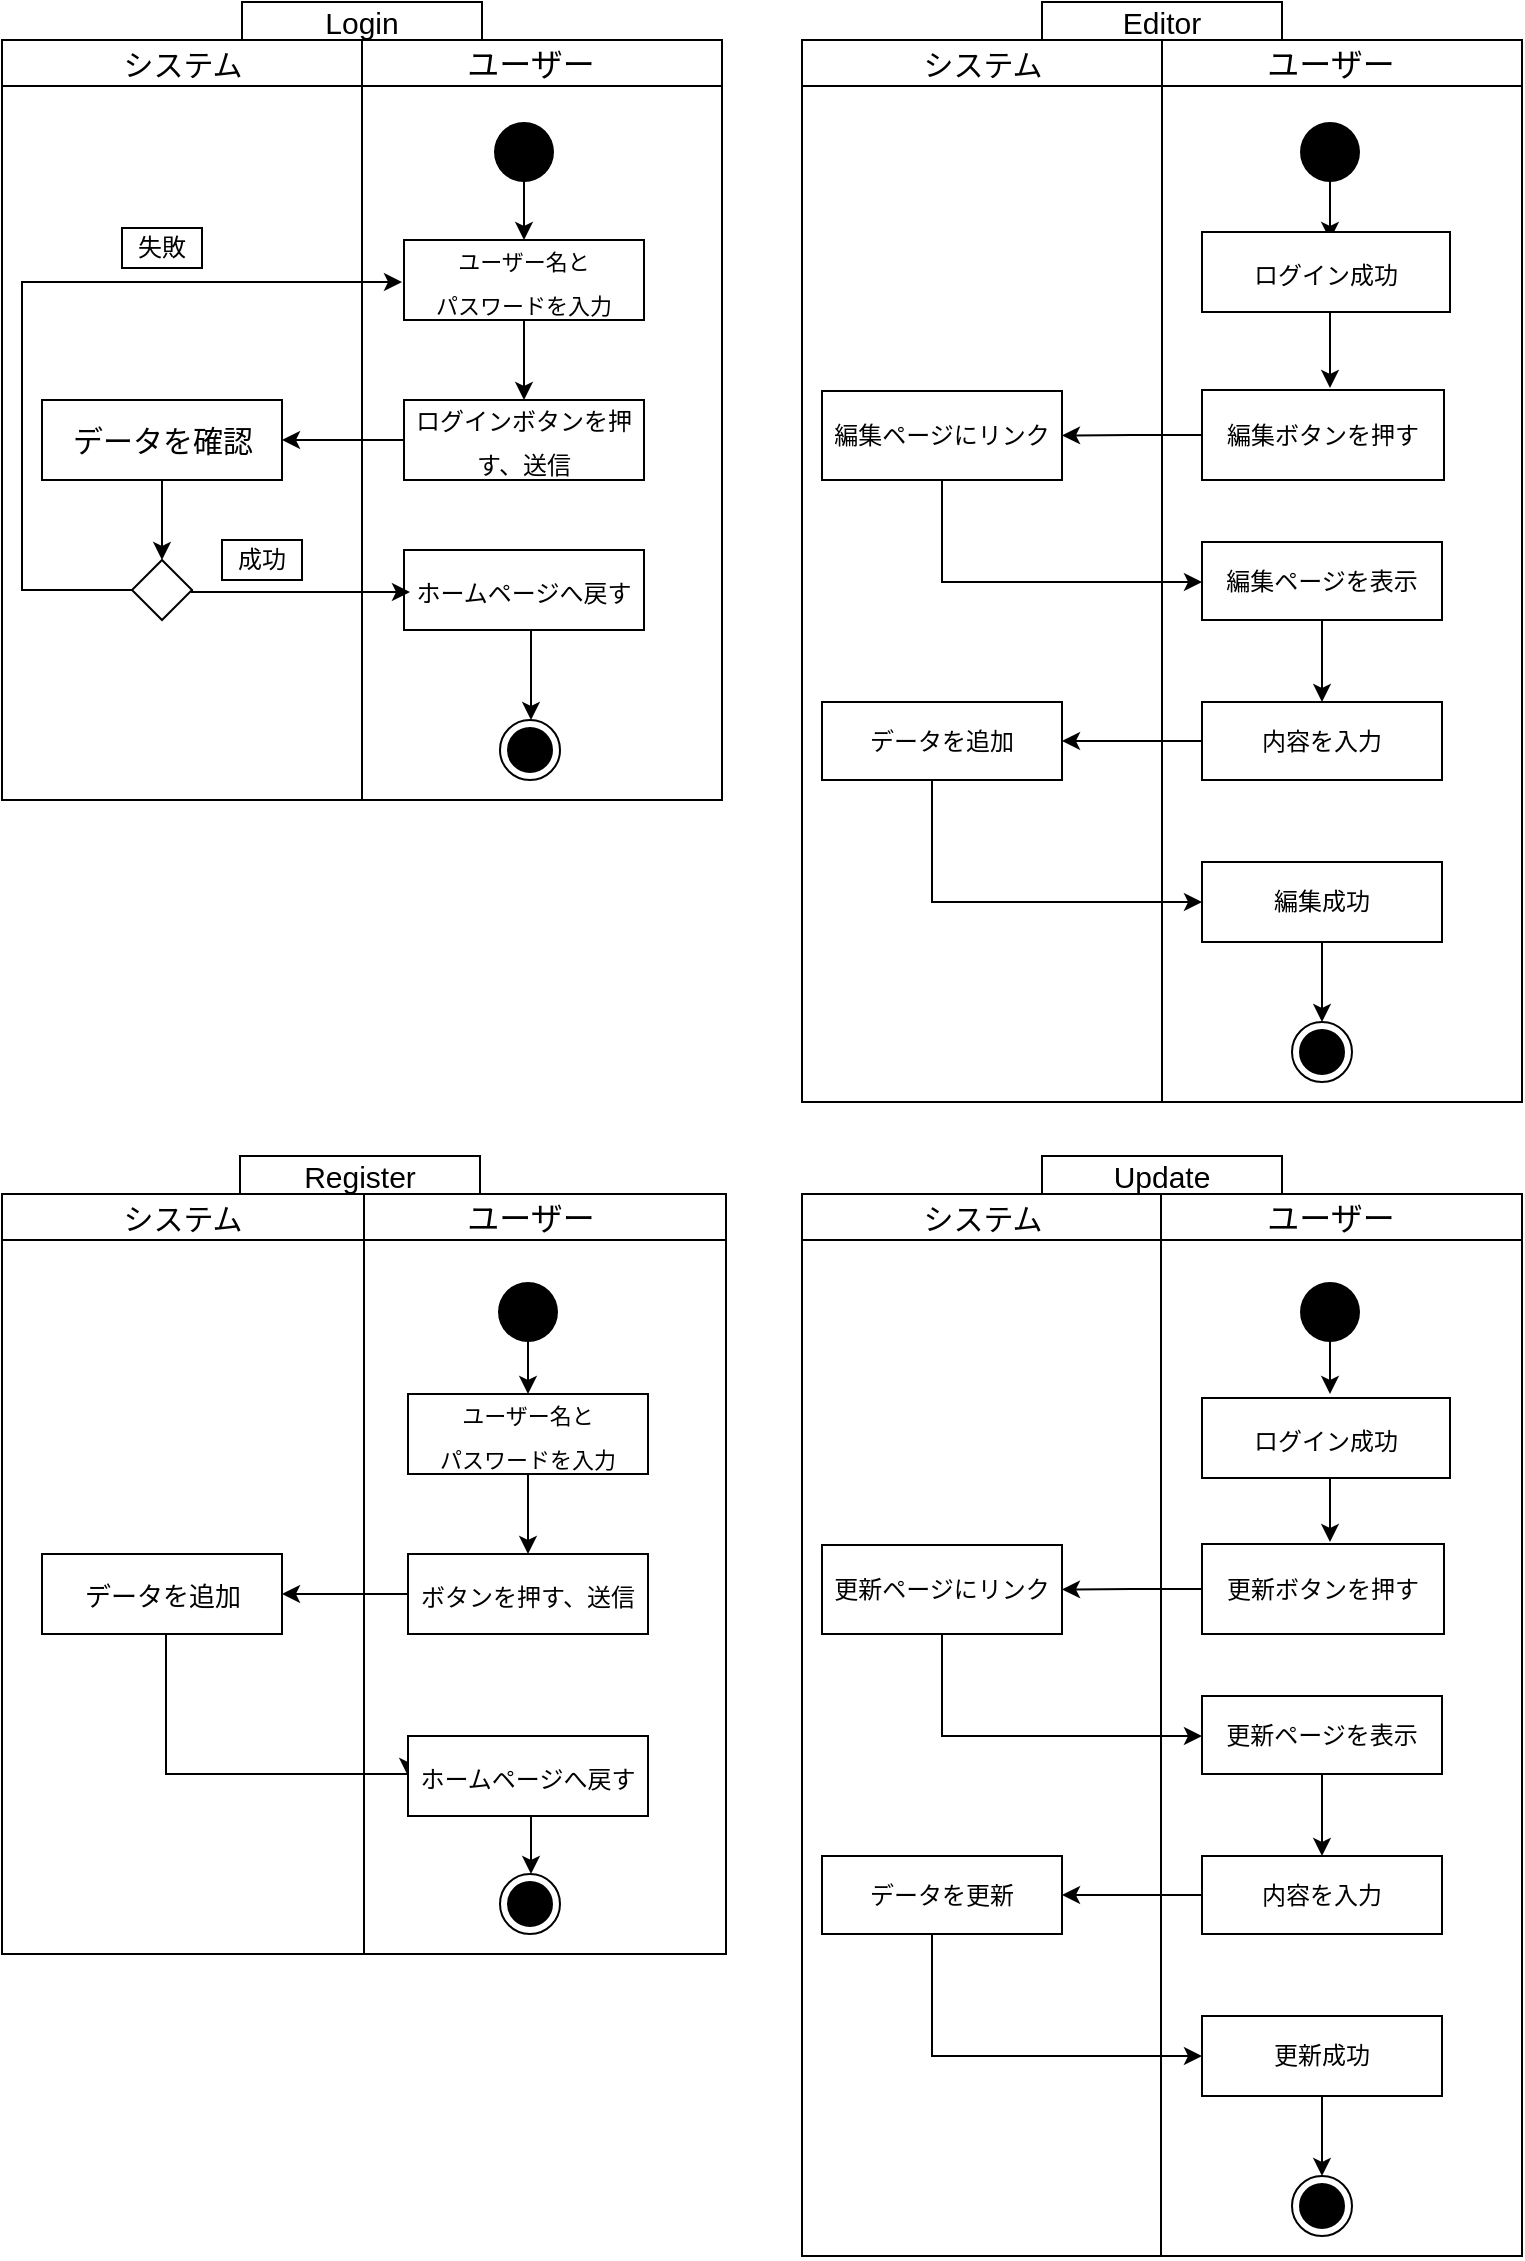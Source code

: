 <mxfile version="18.0.7" type="github">
  <diagram id="BETZ9vmd9bdqiznLejoI" name="Page-1">
    <mxGraphModel dx="1083" dy="723" grid="1" gridSize="10" guides="1" tooltips="1" connect="1" arrows="1" fold="1" page="1" pageScale="1" pageWidth="827" pageHeight="1169" math="0" shadow="0">
      <root>
        <mxCell id="0" />
        <mxCell id="1" parent="0" />
        <mxCell id="4NK0Ishuy7uq4fyJAxaH-2" value="" style="swimlane;fontFamily=Helvetica;fontSize=21;startSize=23;fontStyle=0" parent="1" vertex="1">
          <mxGeometry x="40" y="39" width="360" height="380" as="geometry" />
        </mxCell>
        <mxCell id="4NK0Ishuy7uq4fyJAxaH-9" value="&lt;font&gt;&lt;font style=&quot;font-size: 15px;&quot;&gt;システム&lt;/font&gt;&lt;/font&gt;" style="text;html=1;align=center;verticalAlign=middle;resizable=0;points=[];autosize=1;strokeColor=none;fillColor=none;fontSize=21;fontFamily=Helvetica;" parent="4NK0Ishuy7uq4fyJAxaH-2" vertex="1">
          <mxGeometry x="50" y="-5" width="80" height="30" as="geometry" />
        </mxCell>
        <mxCell id="4NK0Ishuy7uq4fyJAxaH-23" value="" style="edgeStyle=orthogonalEdgeStyle;rounded=0;orthogonalLoop=1;jettySize=auto;html=1;fontFamily=Helvetica;fontSize=11;" parent="4NK0Ishuy7uq4fyJAxaH-2" source="4NK0Ishuy7uq4fyJAxaH-10" target="4NK0Ishuy7uq4fyJAxaH-15" edge="1">
          <mxGeometry relative="1" as="geometry" />
        </mxCell>
        <mxCell id="4NK0Ishuy7uq4fyJAxaH-10" value="&lt;font style=&quot;font-size: 11px;&quot;&gt;ユーザー名と&lt;br&gt;パスワードを入力&lt;/font&gt;" style="rounded=0;whiteSpace=wrap;html=1;fontFamily=Helvetica;fontSize=18;" parent="4NK0Ishuy7uq4fyJAxaH-2" vertex="1">
          <mxGeometry x="201" y="100" width="120" height="40" as="geometry" />
        </mxCell>
        <mxCell id="4NK0Ishuy7uq4fyJAxaH-18" value="" style="edgeStyle=orthogonalEdgeStyle;rounded=0;orthogonalLoop=1;jettySize=auto;html=1;fontFamily=Helvetica;fontSize=18;entryX=0.5;entryY=0;entryDx=0;entryDy=0;" parent="4NK0Ishuy7uq4fyJAxaH-2" target="4NK0Ishuy7uq4fyJAxaH-10" edge="1">
          <mxGeometry relative="1" as="geometry">
            <mxPoint x="264" y="70" as="sourcePoint" />
          </mxGeometry>
        </mxCell>
        <mxCell id="4NK0Ishuy7uq4fyJAxaH-31" value="" style="edgeStyle=orthogonalEdgeStyle;rounded=0;orthogonalLoop=1;jettySize=auto;html=1;fontFamily=Helvetica;fontSize=15;" parent="4NK0Ishuy7uq4fyJAxaH-2" source="4NK0Ishuy7uq4fyJAxaH-12" edge="1">
          <mxGeometry relative="1" as="geometry">
            <mxPoint x="80" y="260" as="targetPoint" />
          </mxGeometry>
        </mxCell>
        <mxCell id="4NK0Ishuy7uq4fyJAxaH-12" value="&lt;font style=&quot;font-size: 15px;&quot;&gt;データを確認&lt;/font&gt;" style="html=1;fontFamily=Helvetica;fontSize=18;" parent="4NK0Ishuy7uq4fyJAxaH-2" vertex="1">
          <mxGeometry x="20" y="180" width="120" height="40" as="geometry" />
        </mxCell>
        <mxCell id="4NK0Ishuy7uq4fyJAxaH-39" value="" style="edgeStyle=orthogonalEdgeStyle;rounded=0;orthogonalLoop=1;jettySize=auto;html=1;fontFamily=Helvetica;fontSize=12;" parent="4NK0Ishuy7uq4fyJAxaH-2" source="4NK0Ishuy7uq4fyJAxaH-13" edge="1">
          <mxGeometry relative="1" as="geometry">
            <mxPoint x="264.5" y="340" as="targetPoint" />
            <Array as="points">
              <mxPoint x="265" y="318" />
            </Array>
          </mxGeometry>
        </mxCell>
        <mxCell id="4NK0Ishuy7uq4fyJAxaH-13" value="&lt;span style=&quot;font-size: 12px;&quot;&gt;ホームページへ戻す&lt;/span&gt;" style="whiteSpace=wrap;html=1;fontSize=18;" parent="4NK0Ishuy7uq4fyJAxaH-2" vertex="1">
          <mxGeometry x="201" y="255" width="120" height="40" as="geometry" />
        </mxCell>
        <mxCell id="4NK0Ishuy7uq4fyJAxaH-27" value="" style="edgeStyle=orthogonalEdgeStyle;rounded=0;orthogonalLoop=1;jettySize=auto;html=1;fontFamily=Helvetica;fontSize=12;" parent="4NK0Ishuy7uq4fyJAxaH-2" source="4NK0Ishuy7uq4fyJAxaH-15" target="4NK0Ishuy7uq4fyJAxaH-12" edge="1">
          <mxGeometry relative="1" as="geometry" />
        </mxCell>
        <mxCell id="4NK0Ishuy7uq4fyJAxaH-15" value="&lt;p&gt;&lt;font style=&quot;font-size: 12px;&quot;&gt;ログインボタンを押す、送信&lt;/font&gt;&lt;/p&gt;" style="whiteSpace=wrap;html=1;fontSize=18;" parent="4NK0Ishuy7uq4fyJAxaH-2" vertex="1">
          <mxGeometry x="201" y="180" width="120" height="40" as="geometry" />
        </mxCell>
        <mxCell id="4NK0Ishuy7uq4fyJAxaH-26" value="&lt;font style=&quot;font-size: 16px;&quot;&gt;ユーザー&lt;/font&gt;" style="text;html=1;align=center;verticalAlign=middle;resizable=0;points=[];autosize=1;strokeColor=none;fillColor=none;fontSize=16;fontFamily=Helvetica;" parent="4NK0Ishuy7uq4fyJAxaH-2" vertex="1">
          <mxGeometry x="224" y="2" width="80" height="20" as="geometry" />
        </mxCell>
        <mxCell id="4NK0Ishuy7uq4fyJAxaH-32" value="" style="edgeStyle=orthogonalEdgeStyle;rounded=0;orthogonalLoop=1;jettySize=auto;html=1;fontFamily=Helvetica;fontSize=15;exitX=1;exitY=0.5;exitDx=0;exitDy=0;" parent="4NK0Ishuy7uq4fyJAxaH-2" source="4NK0Ishuy7uq4fyJAxaH-33" edge="1">
          <mxGeometry relative="1" as="geometry">
            <mxPoint x="100" y="276" as="sourcePoint" />
            <mxPoint x="204" y="276" as="targetPoint" />
            <Array as="points">
              <mxPoint x="95" y="276" />
            </Array>
          </mxGeometry>
        </mxCell>
        <mxCell id="4NK0Ishuy7uq4fyJAxaH-37" value="" style="edgeStyle=orthogonalEdgeStyle;rounded=0;orthogonalLoop=1;jettySize=auto;html=1;fontFamily=Helvetica;fontSize=12;" parent="4NK0Ishuy7uq4fyJAxaH-2" source="4NK0Ishuy7uq4fyJAxaH-33" edge="1">
          <mxGeometry relative="1" as="geometry">
            <mxPoint x="200" y="121" as="targetPoint" />
            <Array as="points">
              <mxPoint x="10" y="275" />
              <mxPoint x="10" y="121" />
            </Array>
          </mxGeometry>
        </mxCell>
        <mxCell id="4NK0Ishuy7uq4fyJAxaH-33" value="" style="rhombus;fontFamily=Helvetica;fontSize=17;" parent="4NK0Ishuy7uq4fyJAxaH-2" vertex="1">
          <mxGeometry x="65" y="260" width="30" height="30" as="geometry" />
        </mxCell>
        <mxCell id="4NK0Ishuy7uq4fyJAxaH-34" value="成功" style="rounded=0;whiteSpace=wrap;html=1;fontFamily=Helvetica;fontSize=12;" parent="4NK0Ishuy7uq4fyJAxaH-2" vertex="1">
          <mxGeometry x="110" y="250" width="40" height="20" as="geometry" />
        </mxCell>
        <mxCell id="4NK0Ishuy7uq4fyJAxaH-118" value="失敗" style="rounded=0;whiteSpace=wrap;html=1;fontFamily=Helvetica;fontSize=12;" parent="4NK0Ishuy7uq4fyJAxaH-2" vertex="1">
          <mxGeometry x="60" y="94" width="40" height="20" as="geometry" />
        </mxCell>
        <mxCell id="iqObLX64YuDzYRhk15tu-2" value="" style="ellipse;fillColor=#000000;strokeColor=none;fontFamily=Helvetica;fontSize=15;" vertex="1" parent="4NK0Ishuy7uq4fyJAxaH-2">
          <mxGeometry x="246" y="41" width="30" height="30" as="geometry" />
        </mxCell>
        <mxCell id="iqObLX64YuDzYRhk15tu-5" value="" style="ellipse;html=1;shape=endState;fillColor=#000000;strokeColor=#000000;fontFamily=Helvetica;fontSize=15;" vertex="1" parent="4NK0Ishuy7uq4fyJAxaH-2">
          <mxGeometry x="249" y="340" width="30" height="30" as="geometry" />
        </mxCell>
        <mxCell id="4NK0Ishuy7uq4fyJAxaH-8" value="" style="endArrow=none;html=1;rounded=0;fontFamily=Helvetica;fontSize=21;entryX=0.5;entryY=0;entryDx=0;entryDy=0;exitX=0.5;exitY=1;exitDx=0;exitDy=0;" parent="1" source="4NK0Ishuy7uq4fyJAxaH-2" target="4NK0Ishuy7uq4fyJAxaH-2" edge="1">
          <mxGeometry width="50" height="50" relative="1" as="geometry">
            <mxPoint x="390" y="300" as="sourcePoint" />
            <mxPoint x="440" y="250" as="targetPoint" />
          </mxGeometry>
        </mxCell>
        <mxCell id="4NK0Ishuy7uq4fyJAxaH-40" value="" style="swimlane;fontFamily=Helvetica;fontSize=21;startSize=23;fontStyle=0" parent="1" vertex="1">
          <mxGeometry x="40" y="616" width="362" height="380" as="geometry" />
        </mxCell>
        <mxCell id="4NK0Ishuy7uq4fyJAxaH-41" value="&lt;font&gt;&lt;font style=&quot;font-size: 15px;&quot;&gt;システム&lt;/font&gt;&lt;/font&gt;" style="text;html=1;align=center;verticalAlign=middle;resizable=0;points=[];autosize=1;strokeColor=none;fillColor=none;fontSize=21;fontFamily=Helvetica;" parent="4NK0Ishuy7uq4fyJAxaH-40" vertex="1">
          <mxGeometry x="50" y="-5" width="80" height="30" as="geometry" />
        </mxCell>
        <mxCell id="4NK0Ishuy7uq4fyJAxaH-42" value="" style="edgeStyle=orthogonalEdgeStyle;rounded=0;orthogonalLoop=1;jettySize=auto;html=1;fontFamily=Helvetica;fontSize=11;" parent="4NK0Ishuy7uq4fyJAxaH-40" source="4NK0Ishuy7uq4fyJAxaH-43" target="4NK0Ishuy7uq4fyJAxaH-51" edge="1">
          <mxGeometry relative="1" as="geometry" />
        </mxCell>
        <mxCell id="4NK0Ishuy7uq4fyJAxaH-43" value="&lt;font style=&quot;font-size: 11px;&quot;&gt;ユーザー名と&lt;br&gt;パスワードを入力&lt;/font&gt;" style="rounded=0;whiteSpace=wrap;html=1;fontFamily=Helvetica;fontSize=18;" parent="4NK0Ishuy7uq4fyJAxaH-40" vertex="1">
          <mxGeometry x="203" y="100" width="120" height="40" as="geometry" />
        </mxCell>
        <mxCell id="4NK0Ishuy7uq4fyJAxaH-44" value="" style="edgeStyle=orthogonalEdgeStyle;rounded=0;orthogonalLoop=1;jettySize=auto;html=1;fontFamily=Helvetica;fontSize=18;entryX=0.5;entryY=0;entryDx=0;entryDy=0;" parent="4NK0Ishuy7uq4fyJAxaH-40" target="4NK0Ishuy7uq4fyJAxaH-43" edge="1">
          <mxGeometry relative="1" as="geometry">
            <mxPoint x="264" y="70" as="sourcePoint" />
          </mxGeometry>
        </mxCell>
        <mxCell id="4NK0Ishuy7uq4fyJAxaH-46" value="" style="edgeStyle=orthogonalEdgeStyle;rounded=0;orthogonalLoop=1;jettySize=auto;html=1;fontFamily=Helvetica;fontSize=15;entryX=0;entryY=0.5;entryDx=0;entryDy=0;" parent="4NK0Ishuy7uq4fyJAxaH-40" source="4NK0Ishuy7uq4fyJAxaH-47" target="4NK0Ishuy7uq4fyJAxaH-49" edge="1">
          <mxGeometry relative="1" as="geometry">
            <mxPoint x="80" y="290" as="targetPoint" />
            <Array as="points">
              <mxPoint x="82" y="290" />
            </Array>
          </mxGeometry>
        </mxCell>
        <mxCell id="4NK0Ishuy7uq4fyJAxaH-47" value="&lt;font style=&quot;font-size: 13px;&quot;&gt;データを追加&lt;/font&gt;" style="html=1;fontFamily=Helvetica;fontSize=18;" parent="4NK0Ishuy7uq4fyJAxaH-40" vertex="1">
          <mxGeometry x="20" y="180" width="120" height="40" as="geometry" />
        </mxCell>
        <mxCell id="4NK0Ishuy7uq4fyJAxaH-48" value="" style="edgeStyle=orthogonalEdgeStyle;rounded=0;orthogonalLoop=1;jettySize=auto;html=1;fontFamily=Helvetica;fontSize=12;" parent="4NK0Ishuy7uq4fyJAxaH-40" edge="1">
          <mxGeometry relative="1" as="geometry">
            <mxPoint x="264.5" y="340" as="targetPoint" />
            <mxPoint x="263" y="311" as="sourcePoint" />
          </mxGeometry>
        </mxCell>
        <mxCell id="4NK0Ishuy7uq4fyJAxaH-49" value="&lt;span style=&quot;font-size: 12px;&quot;&gt;ホームページへ戻す&lt;/span&gt;" style="whiteSpace=wrap;html=1;fontSize=18;" parent="4NK0Ishuy7uq4fyJAxaH-40" vertex="1">
          <mxGeometry x="203" y="271" width="120" height="40" as="geometry" />
        </mxCell>
        <mxCell id="4NK0Ishuy7uq4fyJAxaH-50" value="" style="edgeStyle=orthogonalEdgeStyle;rounded=0;orthogonalLoop=1;jettySize=auto;html=1;fontFamily=Helvetica;fontSize=12;" parent="4NK0Ishuy7uq4fyJAxaH-40" source="4NK0Ishuy7uq4fyJAxaH-51" target="4NK0Ishuy7uq4fyJAxaH-47" edge="1">
          <mxGeometry relative="1" as="geometry" />
        </mxCell>
        <mxCell id="4NK0Ishuy7uq4fyJAxaH-51" value="&lt;p&gt;&lt;font style=&quot;font-size: 12px;&quot;&gt;ボタンを押す、送信&lt;/font&gt;&lt;/p&gt;" style="whiteSpace=wrap;html=1;fontSize=18;" parent="4NK0Ishuy7uq4fyJAxaH-40" vertex="1">
          <mxGeometry x="203" y="180" width="120" height="40" as="geometry" />
        </mxCell>
        <mxCell id="4NK0Ishuy7uq4fyJAxaH-53" value="&lt;font style=&quot;font-size: 16px;&quot;&gt;ユーザー&lt;/font&gt;" style="text;html=1;align=center;verticalAlign=middle;resizable=0;points=[];autosize=1;strokeColor=none;fillColor=none;fontSize=16;fontFamily=Helvetica;" parent="4NK0Ishuy7uq4fyJAxaH-40" vertex="1">
          <mxGeometry x="224" y="2" width="80" height="20" as="geometry" />
        </mxCell>
        <mxCell id="4NK0Ishuy7uq4fyJAxaH-162" value="" style="ellipse;html=1;shape=endState;fillColor=#000000;strokeColor=#000000;fontFamily=Helvetica;fontSize=12;" parent="4NK0Ishuy7uq4fyJAxaH-40" vertex="1">
          <mxGeometry x="249" y="340" width="30" height="30" as="geometry" />
        </mxCell>
        <mxCell id="iqObLX64YuDzYRhk15tu-12" value="" style="ellipse;fillColor=#000000;strokeColor=none;fontFamily=Helvetica;fontSize=15;" vertex="1" parent="4NK0Ishuy7uq4fyJAxaH-40">
          <mxGeometry x="248" y="44" width="30" height="30" as="geometry" />
        </mxCell>
        <mxCell id="4NK0Ishuy7uq4fyJAxaH-59" value="" style="endArrow=none;html=1;rounded=0;fontFamily=Helvetica;fontSize=21;entryX=0.5;entryY=0;entryDx=0;entryDy=0;exitX=0.5;exitY=1;exitDx=0;exitDy=0;" parent="1" source="4NK0Ishuy7uq4fyJAxaH-40" target="4NK0Ishuy7uq4fyJAxaH-40" edge="1">
          <mxGeometry width="50" height="50" relative="1" as="geometry">
            <mxPoint x="400" y="436" as="sourcePoint" />
            <mxPoint x="450" y="386" as="targetPoint" />
          </mxGeometry>
        </mxCell>
        <mxCell id="4NK0Ishuy7uq4fyJAxaH-98" value="" style="swimlane;fontFamily=Helvetica;fontSize=21;startSize=23;fontStyle=0" parent="1" vertex="1">
          <mxGeometry x="440" y="39" width="360" height="531" as="geometry" />
        </mxCell>
        <mxCell id="4NK0Ishuy7uq4fyJAxaH-99" value="&lt;font&gt;&lt;font style=&quot;font-size: 15px;&quot;&gt;システム&lt;/font&gt;&lt;/font&gt;" style="text;html=1;align=center;verticalAlign=middle;resizable=0;points=[];autosize=1;strokeColor=none;fillColor=none;fontSize=21;fontFamily=Helvetica;" parent="4NK0Ishuy7uq4fyJAxaH-98" vertex="1">
          <mxGeometry x="50" y="-5" width="80" height="30" as="geometry" />
        </mxCell>
        <mxCell id="4NK0Ishuy7uq4fyJAxaH-102" value="" style="edgeStyle=orthogonalEdgeStyle;rounded=0;orthogonalLoop=1;jettySize=auto;html=1;fontFamily=Helvetica;fontSize=18;entryX=0.5;entryY=0;entryDx=0;entryDy=0;" parent="4NK0Ishuy7uq4fyJAxaH-98" edge="1">
          <mxGeometry relative="1" as="geometry">
            <mxPoint x="264" y="100" as="targetPoint" />
            <mxPoint x="264" y="61" as="sourcePoint" />
          </mxGeometry>
        </mxCell>
        <mxCell id="4NK0Ishuy7uq4fyJAxaH-145" value="" style="edgeStyle=orthogonalEdgeStyle;rounded=0;orthogonalLoop=1;jettySize=auto;html=1;fontFamily=Helvetica;fontSize=12;" parent="4NK0Ishuy7uq4fyJAxaH-98" edge="1">
          <mxGeometry relative="1" as="geometry">
            <mxPoint x="264" y="129" as="sourcePoint" />
            <mxPoint x="264" y="174" as="targetPoint" />
          </mxGeometry>
        </mxCell>
        <mxCell id="4NK0Ishuy7uq4fyJAxaH-107" value="&lt;font style=&quot;font-size: 12px;&quot;&gt;ログイン成功&lt;/font&gt;" style="whiteSpace=wrap;html=1;fontSize=18;" parent="4NK0Ishuy7uq4fyJAxaH-98" vertex="1">
          <mxGeometry x="200" y="96" width="124" height="40" as="geometry" />
        </mxCell>
        <mxCell id="4NK0Ishuy7uq4fyJAxaH-111" value="&lt;font style=&quot;font-size: 16px;&quot;&gt;ユーザー&lt;/font&gt;" style="text;html=1;align=center;verticalAlign=middle;resizable=0;points=[];autosize=1;strokeColor=none;fillColor=none;fontSize=16;fontFamily=Helvetica;" parent="4NK0Ishuy7uq4fyJAxaH-98" vertex="1">
          <mxGeometry x="224" y="2" width="80" height="20" as="geometry" />
        </mxCell>
        <mxCell id="4NK0Ishuy7uq4fyJAxaH-144" value="" style="edgeStyle=orthogonalEdgeStyle;rounded=0;orthogonalLoop=1;jettySize=auto;html=1;fontFamily=Helvetica;fontSize=12;" parent="4NK0Ishuy7uq4fyJAxaH-98" source="4NK0Ishuy7uq4fyJAxaH-122" target="4NK0Ishuy7uq4fyJAxaH-143" edge="1">
          <mxGeometry relative="1" as="geometry" />
        </mxCell>
        <mxCell id="4NK0Ishuy7uq4fyJAxaH-122" value="編集ボタンを押す" style="whiteSpace=wrap;html=1;fontSize=12;align=center;" parent="4NK0Ishuy7uq4fyJAxaH-98" vertex="1">
          <mxGeometry x="200" y="175" width="121" height="45" as="geometry" />
        </mxCell>
        <mxCell id="4NK0Ishuy7uq4fyJAxaH-148" value="" style="edgeStyle=orthogonalEdgeStyle;rounded=0;orthogonalLoop=1;jettySize=auto;html=1;fontFamily=Helvetica;fontSize=12;" parent="4NK0Ishuy7uq4fyJAxaH-98" source="4NK0Ishuy7uq4fyJAxaH-143" target="4NK0Ishuy7uq4fyJAxaH-147" edge="1">
          <mxGeometry relative="1" as="geometry">
            <Array as="points">
              <mxPoint x="70" y="271" />
            </Array>
          </mxGeometry>
        </mxCell>
        <mxCell id="4NK0Ishuy7uq4fyJAxaH-143" value="編集ページにリンク" style="whiteSpace=wrap;html=1;" parent="4NK0Ishuy7uq4fyJAxaH-98" vertex="1">
          <mxGeometry x="10" y="175.5" width="120" height="44.5" as="geometry" />
        </mxCell>
        <mxCell id="4NK0Ishuy7uq4fyJAxaH-152" value="" style="edgeStyle=orthogonalEdgeStyle;rounded=0;orthogonalLoop=1;jettySize=auto;html=1;fontFamily=Helvetica;fontSize=12;" parent="4NK0Ishuy7uq4fyJAxaH-98" source="4NK0Ishuy7uq4fyJAxaH-147" target="4NK0Ishuy7uq4fyJAxaH-151" edge="1">
          <mxGeometry relative="1" as="geometry" />
        </mxCell>
        <mxCell id="4NK0Ishuy7uq4fyJAxaH-147" value="編集ページを表示" style="whiteSpace=wrap;html=1;" parent="4NK0Ishuy7uq4fyJAxaH-98" vertex="1">
          <mxGeometry x="200" y="251" width="120" height="39" as="geometry" />
        </mxCell>
        <mxCell id="4NK0Ishuy7uq4fyJAxaH-155" value="" style="edgeStyle=orthogonalEdgeStyle;rounded=0;orthogonalLoop=1;jettySize=auto;html=1;fontFamily=Helvetica;fontSize=12;" parent="4NK0Ishuy7uq4fyJAxaH-98" source="4NK0Ishuy7uq4fyJAxaH-151" target="4NK0Ishuy7uq4fyJAxaH-154" edge="1">
          <mxGeometry relative="1" as="geometry" />
        </mxCell>
        <mxCell id="4NK0Ishuy7uq4fyJAxaH-151" value="&lt;span style=&quot;white-space: pre;&quot;&gt;&lt;span style=&quot;white-space: pre;&quot;&gt;内容を入力&lt;/span&gt;&lt;/span&gt;" style="whiteSpace=wrap;html=1;" parent="4NK0Ishuy7uq4fyJAxaH-98" vertex="1">
          <mxGeometry x="200" y="331" width="120" height="39" as="geometry" />
        </mxCell>
        <mxCell id="4NK0Ishuy7uq4fyJAxaH-157" value="" style="edgeStyle=orthogonalEdgeStyle;rounded=0;orthogonalLoop=1;jettySize=auto;html=1;fontFamily=Helvetica;fontSize=12;entryX=0;entryY=0.5;entryDx=0;entryDy=0;" parent="4NK0Ishuy7uq4fyJAxaH-98" target="4NK0Ishuy7uq4fyJAxaH-156" edge="1">
          <mxGeometry relative="1" as="geometry">
            <mxPoint x="65" y="360" as="sourcePoint" />
            <mxPoint x="195" y="421" as="targetPoint" />
            <Array as="points">
              <mxPoint x="65" y="431" />
            </Array>
          </mxGeometry>
        </mxCell>
        <mxCell id="4NK0Ishuy7uq4fyJAxaH-154" value="データを追加" style="whiteSpace=wrap;html=1;" parent="4NK0Ishuy7uq4fyJAxaH-98" vertex="1">
          <mxGeometry x="10" y="331" width="120" height="39" as="geometry" />
        </mxCell>
        <mxCell id="4NK0Ishuy7uq4fyJAxaH-160" value="" style="edgeStyle=orthogonalEdgeStyle;rounded=0;orthogonalLoop=1;jettySize=auto;html=1;fontFamily=Helvetica;fontSize=12;" parent="4NK0Ishuy7uq4fyJAxaH-98" source="4NK0Ishuy7uq4fyJAxaH-156" target="4NK0Ishuy7uq4fyJAxaH-159" edge="1">
          <mxGeometry relative="1" as="geometry" />
        </mxCell>
        <mxCell id="4NK0Ishuy7uq4fyJAxaH-156" value="編集成功" style="whiteSpace=wrap;html=1;" parent="4NK0Ishuy7uq4fyJAxaH-98" vertex="1">
          <mxGeometry x="200" y="411" width="120" height="40" as="geometry" />
        </mxCell>
        <mxCell id="4NK0Ishuy7uq4fyJAxaH-158" style="edgeStyle=orthogonalEdgeStyle;rounded=0;orthogonalLoop=1;jettySize=auto;html=1;exitX=0.5;exitY=1;exitDx=0;exitDy=0;fontFamily=Helvetica;fontSize=12;" parent="4NK0Ishuy7uq4fyJAxaH-98" source="4NK0Ishuy7uq4fyJAxaH-156" target="4NK0Ishuy7uq4fyJAxaH-156" edge="1">
          <mxGeometry relative="1" as="geometry" />
        </mxCell>
        <mxCell id="4NK0Ishuy7uq4fyJAxaH-159" value="" style="ellipse;html=1;shape=endState;fillColor=#000000;strokeColor=#000000;fontFamily=Helvetica;fontSize=12;" parent="4NK0Ishuy7uq4fyJAxaH-98" vertex="1">
          <mxGeometry x="245" y="491" width="30" height="30" as="geometry" />
        </mxCell>
        <mxCell id="iqObLX64YuDzYRhk15tu-8" value="" style="ellipse;fillColor=#000000;strokeColor=none;fontFamily=Helvetica;fontSize=15;" vertex="1" parent="4NK0Ishuy7uq4fyJAxaH-98">
          <mxGeometry x="249" y="41" width="30" height="30" as="geometry" />
        </mxCell>
        <mxCell id="4NK0Ishuy7uq4fyJAxaH-117" value="" style="endArrow=none;html=1;rounded=0;fontFamily=Helvetica;fontSize=21;entryX=0.5;entryY=0;entryDx=0;entryDy=0;exitX=0.5;exitY=1;exitDx=0;exitDy=0;" parent="1" source="4NK0Ishuy7uq4fyJAxaH-98" target="4NK0Ishuy7uq4fyJAxaH-98" edge="1">
          <mxGeometry width="50" height="50" relative="1" as="geometry">
            <mxPoint x="620" y="420" as="sourcePoint" />
            <mxPoint x="820" y="290" as="targetPoint" />
          </mxGeometry>
        </mxCell>
        <mxCell id="4NK0Ishuy7uq4fyJAxaH-163" value="" style="swimlane;fontFamily=Helvetica;fontSize=21;startSize=23;fontStyle=0" parent="1" vertex="1">
          <mxGeometry x="440" y="616" width="360" height="531" as="geometry" />
        </mxCell>
        <mxCell id="4NK0Ishuy7uq4fyJAxaH-164" value="&lt;font&gt;&lt;font style=&quot;font-size: 15px;&quot;&gt;システム&lt;/font&gt;&lt;/font&gt;" style="text;html=1;align=center;verticalAlign=middle;resizable=0;points=[];autosize=1;strokeColor=none;fillColor=none;fontSize=21;fontFamily=Helvetica;" parent="4NK0Ishuy7uq4fyJAxaH-163" vertex="1">
          <mxGeometry x="50" y="-5" width="80" height="30" as="geometry" />
        </mxCell>
        <mxCell id="4NK0Ishuy7uq4fyJAxaH-165" value="" style="edgeStyle=orthogonalEdgeStyle;rounded=0;orthogonalLoop=1;jettySize=auto;html=1;fontFamily=Helvetica;fontSize=18;entryX=0.5;entryY=0;entryDx=0;entryDy=0;" parent="4NK0Ishuy7uq4fyJAxaH-163" edge="1">
          <mxGeometry relative="1" as="geometry">
            <mxPoint x="264" y="100" as="targetPoint" />
            <mxPoint x="264" y="61" as="sourcePoint" />
          </mxGeometry>
        </mxCell>
        <mxCell id="4NK0Ishuy7uq4fyJAxaH-167" value="" style="edgeStyle=orthogonalEdgeStyle;rounded=0;orthogonalLoop=1;jettySize=auto;html=1;fontFamily=Helvetica;fontSize=12;" parent="4NK0Ishuy7uq4fyJAxaH-163" edge="1">
          <mxGeometry relative="1" as="geometry">
            <mxPoint x="264" y="129" as="sourcePoint" />
            <mxPoint x="264" y="174" as="targetPoint" />
          </mxGeometry>
        </mxCell>
        <mxCell id="4NK0Ishuy7uq4fyJAxaH-168" value="&lt;font style=&quot;font-size: 12px;&quot;&gt;ログイン成功&lt;/font&gt;" style="whiteSpace=wrap;html=1;fontSize=18;" parent="4NK0Ishuy7uq4fyJAxaH-163" vertex="1">
          <mxGeometry x="200" y="102" width="124" height="40" as="geometry" />
        </mxCell>
        <mxCell id="4NK0Ishuy7uq4fyJAxaH-169" value="&lt;font style=&quot;font-size: 16px;&quot;&gt;ユーザー&lt;/font&gt;" style="text;html=1;align=center;verticalAlign=middle;resizable=0;points=[];autosize=1;strokeColor=none;fillColor=none;fontSize=16;fontFamily=Helvetica;" parent="4NK0Ishuy7uq4fyJAxaH-163" vertex="1">
          <mxGeometry x="224" y="2" width="80" height="20" as="geometry" />
        </mxCell>
        <mxCell id="4NK0Ishuy7uq4fyJAxaH-170" value="" style="edgeStyle=orthogonalEdgeStyle;rounded=0;orthogonalLoop=1;jettySize=auto;html=1;fontFamily=Helvetica;fontSize=12;" parent="4NK0Ishuy7uq4fyJAxaH-163" source="4NK0Ishuy7uq4fyJAxaH-171" target="4NK0Ishuy7uq4fyJAxaH-173" edge="1">
          <mxGeometry relative="1" as="geometry" />
        </mxCell>
        <mxCell id="4NK0Ishuy7uq4fyJAxaH-171" value="更新ボタンを押す" style="whiteSpace=wrap;html=1;fontSize=12;align=center;" parent="4NK0Ishuy7uq4fyJAxaH-163" vertex="1">
          <mxGeometry x="200" y="175" width="121" height="45" as="geometry" />
        </mxCell>
        <mxCell id="4NK0Ishuy7uq4fyJAxaH-172" value="" style="edgeStyle=orthogonalEdgeStyle;rounded=0;orthogonalLoop=1;jettySize=auto;html=1;fontFamily=Helvetica;fontSize=12;" parent="4NK0Ishuy7uq4fyJAxaH-163" source="4NK0Ishuy7uq4fyJAxaH-173" target="4NK0Ishuy7uq4fyJAxaH-175" edge="1">
          <mxGeometry relative="1" as="geometry">
            <Array as="points">
              <mxPoint x="70" y="271" />
            </Array>
          </mxGeometry>
        </mxCell>
        <mxCell id="4NK0Ishuy7uq4fyJAxaH-173" value="更新ページにリンク" style="whiteSpace=wrap;html=1;" parent="4NK0Ishuy7uq4fyJAxaH-163" vertex="1">
          <mxGeometry x="10" y="175.5" width="120" height="44.5" as="geometry" />
        </mxCell>
        <mxCell id="4NK0Ishuy7uq4fyJAxaH-174" value="" style="edgeStyle=orthogonalEdgeStyle;rounded=0;orthogonalLoop=1;jettySize=auto;html=1;fontFamily=Helvetica;fontSize=12;" parent="4NK0Ishuy7uq4fyJAxaH-163" source="4NK0Ishuy7uq4fyJAxaH-175" target="4NK0Ishuy7uq4fyJAxaH-177" edge="1">
          <mxGeometry relative="1" as="geometry" />
        </mxCell>
        <mxCell id="4NK0Ishuy7uq4fyJAxaH-175" value="更新ページを表示" style="whiteSpace=wrap;html=1;" parent="4NK0Ishuy7uq4fyJAxaH-163" vertex="1">
          <mxGeometry x="200" y="251" width="120" height="39" as="geometry" />
        </mxCell>
        <mxCell id="4NK0Ishuy7uq4fyJAxaH-176" value="" style="edgeStyle=orthogonalEdgeStyle;rounded=0;orthogonalLoop=1;jettySize=auto;html=1;fontFamily=Helvetica;fontSize=12;" parent="4NK0Ishuy7uq4fyJAxaH-163" source="4NK0Ishuy7uq4fyJAxaH-177" target="4NK0Ishuy7uq4fyJAxaH-179" edge="1">
          <mxGeometry relative="1" as="geometry" />
        </mxCell>
        <mxCell id="4NK0Ishuy7uq4fyJAxaH-177" value="&lt;span style=&quot;white-space: pre;&quot;&gt;&lt;span style=&quot;white-space: pre;&quot;&gt;内容を入力&lt;/span&gt;&lt;/span&gt;" style="whiteSpace=wrap;html=1;" parent="4NK0Ishuy7uq4fyJAxaH-163" vertex="1">
          <mxGeometry x="200" y="331" width="120" height="39" as="geometry" />
        </mxCell>
        <mxCell id="4NK0Ishuy7uq4fyJAxaH-178" value="" style="edgeStyle=orthogonalEdgeStyle;rounded=0;orthogonalLoop=1;jettySize=auto;html=1;fontFamily=Helvetica;fontSize=12;entryX=0;entryY=0.5;entryDx=0;entryDy=0;" parent="4NK0Ishuy7uq4fyJAxaH-163" target="4NK0Ishuy7uq4fyJAxaH-181" edge="1">
          <mxGeometry relative="1" as="geometry">
            <mxPoint x="65" y="360" as="sourcePoint" />
            <mxPoint x="195" y="421" as="targetPoint" />
            <Array as="points">
              <mxPoint x="65" y="431" />
            </Array>
          </mxGeometry>
        </mxCell>
        <mxCell id="4NK0Ishuy7uq4fyJAxaH-179" value="データを更新" style="whiteSpace=wrap;html=1;" parent="4NK0Ishuy7uq4fyJAxaH-163" vertex="1">
          <mxGeometry x="10" y="331" width="120" height="39" as="geometry" />
        </mxCell>
        <mxCell id="4NK0Ishuy7uq4fyJAxaH-180" value="" style="edgeStyle=orthogonalEdgeStyle;rounded=0;orthogonalLoop=1;jettySize=auto;html=1;fontFamily=Helvetica;fontSize=12;" parent="4NK0Ishuy7uq4fyJAxaH-163" source="4NK0Ishuy7uq4fyJAxaH-181" target="4NK0Ishuy7uq4fyJAxaH-183" edge="1">
          <mxGeometry relative="1" as="geometry" />
        </mxCell>
        <mxCell id="4NK0Ishuy7uq4fyJAxaH-181" value="更新成功" style="whiteSpace=wrap;html=1;" parent="4NK0Ishuy7uq4fyJAxaH-163" vertex="1">
          <mxGeometry x="200" y="411" width="120" height="40" as="geometry" />
        </mxCell>
        <mxCell id="4NK0Ishuy7uq4fyJAxaH-182" style="edgeStyle=orthogonalEdgeStyle;rounded=0;orthogonalLoop=1;jettySize=auto;html=1;exitX=0.5;exitY=1;exitDx=0;exitDy=0;fontFamily=Helvetica;fontSize=12;" parent="4NK0Ishuy7uq4fyJAxaH-163" source="4NK0Ishuy7uq4fyJAxaH-181" target="4NK0Ishuy7uq4fyJAxaH-181" edge="1">
          <mxGeometry relative="1" as="geometry" />
        </mxCell>
        <mxCell id="4NK0Ishuy7uq4fyJAxaH-183" value="" style="ellipse;html=1;shape=endState;fillColor=#000000;strokeColor=#000000;fontFamily=Helvetica;fontSize=12;" parent="4NK0Ishuy7uq4fyJAxaH-163" vertex="1">
          <mxGeometry x="245" y="491" width="30" height="30" as="geometry" />
        </mxCell>
        <mxCell id="4NK0Ishuy7uq4fyJAxaH-185" value="" style="endArrow=none;html=1;rounded=0;fontFamily=Helvetica;fontSize=21;entryX=0.5;entryY=0;entryDx=0;entryDy=0;exitX=0.5;exitY=1;exitDx=0;exitDy=0;" parent="4NK0Ishuy7uq4fyJAxaH-163" edge="1">
          <mxGeometry width="50" height="50" relative="1" as="geometry">
            <mxPoint x="179.5" y="531" as="sourcePoint" />
            <mxPoint x="179.5" as="targetPoint" />
          </mxGeometry>
        </mxCell>
        <mxCell id="iqObLX64YuDzYRhk15tu-14" value="" style="ellipse;fillColor=#000000;strokeColor=none;fontFamily=Helvetica;fontSize=15;" vertex="1" parent="4NK0Ishuy7uq4fyJAxaH-163">
          <mxGeometry x="249" y="44" width="30" height="30" as="geometry" />
        </mxCell>
        <mxCell id="iqObLX64YuDzYRhk15tu-1" value="&lt;font style=&quot;font-size: 15px;&quot;&gt;Login&lt;/font&gt;" style="rounded=0;whiteSpace=wrap;html=1;fontFamily=Helvetica;fontSize=12;" vertex="1" parent="1">
          <mxGeometry x="160" y="20" width="120" height="19" as="geometry" />
        </mxCell>
        <mxCell id="iqObLX64YuDzYRhk15tu-9" value="&lt;span style=&quot;font-size: 15px;&quot;&gt;Editor&lt;/span&gt;" style="rounded=0;whiteSpace=wrap;html=1;fontFamily=Helvetica;fontSize=12;" vertex="1" parent="1">
          <mxGeometry x="560" y="20" width="120" height="19" as="geometry" />
        </mxCell>
        <mxCell id="iqObLX64YuDzYRhk15tu-10" value="&lt;span style=&quot;font-size: 15px;&quot;&gt;Register&lt;/span&gt;" style="rounded=0;whiteSpace=wrap;html=1;fontFamily=Helvetica;fontSize=12;" vertex="1" parent="1">
          <mxGeometry x="159" y="597" width="120" height="19" as="geometry" />
        </mxCell>
        <mxCell id="iqObLX64YuDzYRhk15tu-11" value="&lt;span style=&quot;font-size: 15px;&quot;&gt;Update&lt;/span&gt;" style="rounded=0;whiteSpace=wrap;html=1;fontFamily=Helvetica;fontSize=12;" vertex="1" parent="1">
          <mxGeometry x="560" y="597" width="120" height="19" as="geometry" />
        </mxCell>
      </root>
    </mxGraphModel>
  </diagram>
</mxfile>
